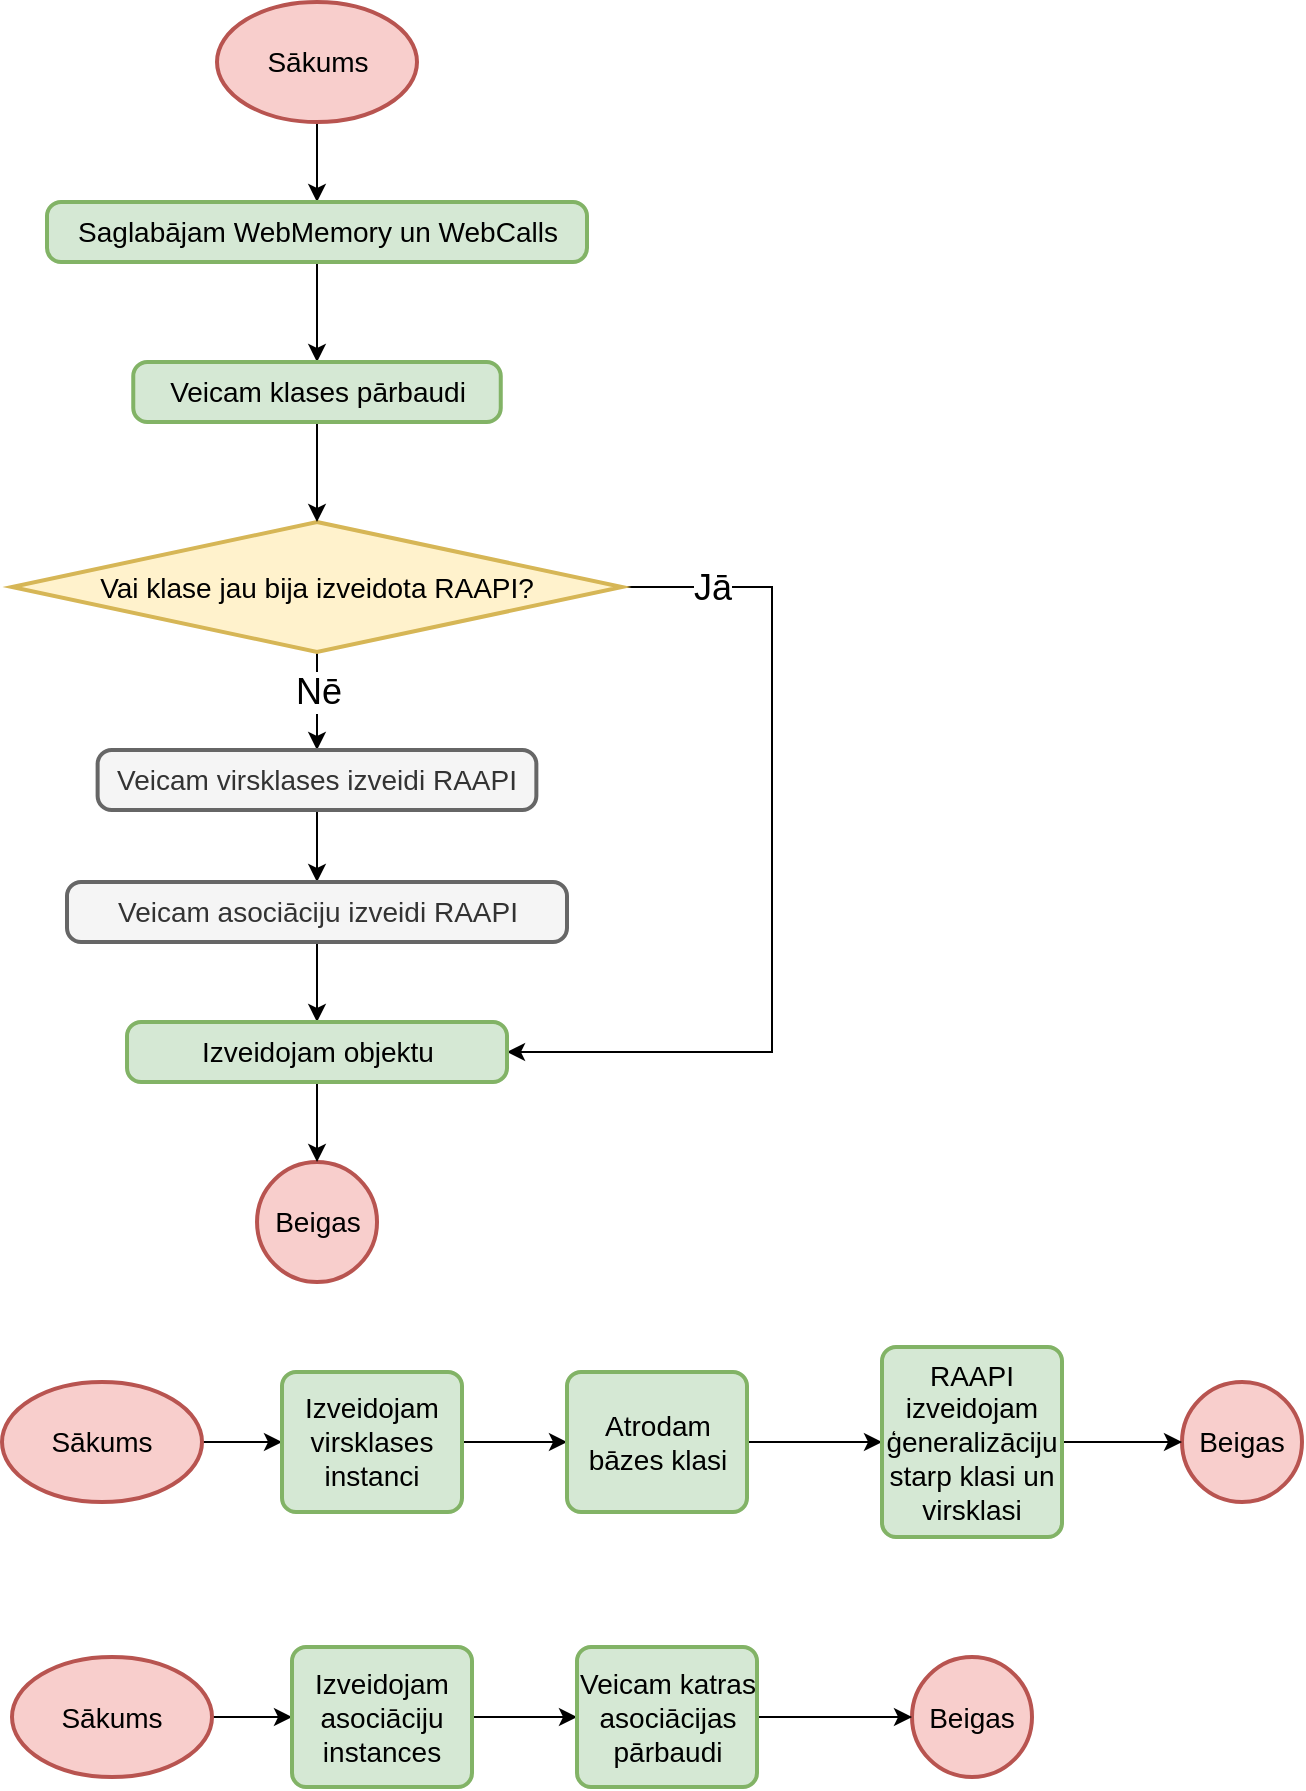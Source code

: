 <mxfile version="15.8.7" type="device" pages="6"><diagram id="ojDzJly2MeToIssAZcVj" name="Konstruktors"><mxGraphModel dx="-1978" dy="865" grid="1" gridSize="10" guides="1" tooltips="1" connect="1" arrows="1" fold="1" page="1" pageScale="1" pageWidth="850" pageHeight="1100" math="0" shadow="0"><root><mxCell id="NK3DrpZyxfYn20XN-Zot-0"/><mxCell id="NK3DrpZyxfYn20XN-Zot-1" parent="NK3DrpZyxfYn20XN-Zot-0"/><mxCell id="ex0f8vFmWcejfFVBCXvB-0" style="edgeStyle=orthogonalEdgeStyle;rounded=0;orthogonalLoop=1;jettySize=auto;html=1;entryX=0.5;entryY=0;entryDx=0;entryDy=0;" parent="NK3DrpZyxfYn20XN-Zot-1" source="ex0f8vFmWcejfFVBCXvB-1" target="ex0f8vFmWcejfFVBCXvB-3" edge="1"><mxGeometry relative="1" as="geometry"/></mxCell><mxCell id="ex0f8vFmWcejfFVBCXvB-1" value="Sākums" style="strokeWidth=2;html=1;shape=mxgraph.flowchart.start_1;whiteSpace=wrap;fontSize=14;fillColor=#f8cecc;strokeColor=#b85450;" parent="NK3DrpZyxfYn20XN-Zot-1" vertex="1"><mxGeometry x="3547.5" y="40" width="100" height="60" as="geometry"/></mxCell><mxCell id="ex0f8vFmWcejfFVBCXvB-2" style="edgeStyle=orthogonalEdgeStyle;rounded=0;orthogonalLoop=1;jettySize=auto;html=1;entryX=0.5;entryY=0;entryDx=0;entryDy=0;" parent="NK3DrpZyxfYn20XN-Zot-1" source="ex0f8vFmWcejfFVBCXvB-3" target="9iHbiEUubrZdW6a-UthN-0" edge="1"><mxGeometry relative="1" as="geometry"/></mxCell><mxCell id="ex0f8vFmWcejfFVBCXvB-3" value="Saglabājam WebMemory un WebCalls" style="rounded=1;whiteSpace=wrap;html=1;absoluteArcSize=1;arcSize=14;strokeWidth=2;fontSize=14;fillColor=#d5e8d4;strokeColor=#82b366;" parent="NK3DrpZyxfYn20XN-Zot-1" vertex="1"><mxGeometry x="3462.5" y="140" width="270" height="30" as="geometry"/></mxCell><mxCell id="ex0f8vFmWcejfFVBCXvB-4" style="edgeStyle=orthogonalEdgeStyle;rounded=0;orthogonalLoop=1;jettySize=auto;html=1;exitX=1;exitY=0.5;exitDx=0;exitDy=0;exitPerimeter=0;entryX=1;entryY=0.5;entryDx=0;entryDy=0;" parent="NK3DrpZyxfYn20XN-Zot-1" source="ex0f8vFmWcejfFVBCXvB-7" target="wya9XvSZ0RHF9805z3df-2" edge="1"><mxGeometry relative="1" as="geometry"><mxPoint x="3842.5" y="480" as="targetPoint"/><Array as="points"><mxPoint x="3825" y="333"/><mxPoint x="3825" y="565"/></Array></mxGeometry></mxCell><mxCell id="ex0f8vFmWcejfFVBCXvB-5" style="edgeStyle=orthogonalEdgeStyle;rounded=0;orthogonalLoop=1;jettySize=auto;html=1;entryX=0.5;entryY=0;entryDx=0;entryDy=0;" parent="NK3DrpZyxfYn20XN-Zot-1" source="ex0f8vFmWcejfFVBCXvB-7" target="x0yYpO4MyGoJ96yX3bCf-0" edge="1"><mxGeometry relative="1" as="geometry"><mxPoint x="3597.5" y="430" as="targetPoint"/></mxGeometry></mxCell><mxCell id="ex0f8vFmWcejfFVBCXvB-6" value="&lt;font style=&quot;font-size: 18px&quot;&gt;Nē&lt;/font&gt;" style="edgeLabel;html=1;align=center;verticalAlign=middle;resizable=0;points=[];" parent="ex0f8vFmWcejfFVBCXvB-5" vertex="1" connectable="0"><mxGeometry x="-0.307" y="-2" relative="1" as="geometry"><mxPoint x="2" y="3" as="offset"/></mxGeometry></mxCell><mxCell id="ex0f8vFmWcejfFVBCXvB-7" value="Vai klase jau bija izveidota RAAPI?" style="strokeWidth=2;html=1;shape=mxgraph.flowchart.decision;whiteSpace=wrap;fontSize=14;fillColor=#fff2cc;strokeColor=#d6b656;" parent="NK3DrpZyxfYn20XN-Zot-1" vertex="1"><mxGeometry x="3445" y="300" width="305" height="65" as="geometry"/></mxCell><mxCell id="ex0f8vFmWcejfFVBCXvB-12" style="edgeStyle=orthogonalEdgeStyle;rounded=0;orthogonalLoop=1;jettySize=auto;html=1;exitX=0.5;exitY=1;exitDx=0;exitDy=0;" parent="NK3DrpZyxfYn20XN-Zot-1" source="x0yYpO4MyGoJ96yX3bCf-1" target="wya9XvSZ0RHF9805z3df-2" edge="1"><mxGeometry relative="1" as="geometry"><mxPoint x="3597.5" y="510" as="sourcePoint"/><mxPoint x="3598" y="530" as="targetPoint"/></mxGeometry></mxCell><mxCell id="ex0f8vFmWcejfFVBCXvB-14" value="Beigas" style="strokeWidth=2;html=1;shape=mxgraph.flowchart.start_2;whiteSpace=wrap;fontSize=14;fillColor=#f8cecc;strokeColor=#b85450;" parent="NK3DrpZyxfYn20XN-Zot-1" vertex="1"><mxGeometry x="3567.51" y="620" width="60" height="60" as="geometry"/></mxCell><mxCell id="URu7pk4QSF0WVG2In0yx-1" value="&lt;font style=&quot;font-size: 18px&quot;&gt;Jā&lt;/font&gt;" style="edgeLabel;html=1;align=center;verticalAlign=middle;resizable=0;points=[];" parent="NK3DrpZyxfYn20XN-Zot-1" vertex="1" connectable="0"><mxGeometry x="3795" y="332.5" as="geometry"/></mxCell><mxCell id="9iHbiEUubrZdW6a-UthN-1" style="edgeStyle=orthogonalEdgeStyle;rounded=0;orthogonalLoop=1;jettySize=auto;html=1;entryX=0.5;entryY=0;entryDx=0;entryDy=0;entryPerimeter=0;" parent="NK3DrpZyxfYn20XN-Zot-1" source="9iHbiEUubrZdW6a-UthN-0" target="ex0f8vFmWcejfFVBCXvB-7" edge="1"><mxGeometry relative="1" as="geometry"/></mxCell><mxCell id="9iHbiEUubrZdW6a-UthN-0" value="Veicam klases pārbaudi" style="rounded=1;whiteSpace=wrap;html=1;absoluteArcSize=1;arcSize=14;strokeWidth=2;fontSize=14;fillColor=#d5e8d4;strokeColor=#82b366;" parent="NK3DrpZyxfYn20XN-Zot-1" vertex="1"><mxGeometry x="3505.63" y="220" width="183.75" height="30" as="geometry"/></mxCell><mxCell id="wya9XvSZ0RHF9805z3df-0" style="edgeStyle=orthogonalEdgeStyle;rounded=0;orthogonalLoop=1;jettySize=auto;html=1;fontSize=18;entryX=0.5;entryY=0;entryDx=0;entryDy=0;" edge="1" parent="NK3DrpZyxfYn20XN-Zot-1" source="x0yYpO4MyGoJ96yX3bCf-0" target="x0yYpO4MyGoJ96yX3bCf-1"><mxGeometry relative="1" as="geometry"><mxPoint x="3598" y="480" as="targetPoint"/></mxGeometry></mxCell><mxCell id="x0yYpO4MyGoJ96yX3bCf-0" value="Veicam virsklases izveidi RAAPI" style="rounded=1;whiteSpace=wrap;html=1;absoluteArcSize=1;arcSize=14;strokeWidth=2;fontSize=14;fillColor=#f5f5f5;strokeColor=#666666;fontColor=#333333;" vertex="1" parent="NK3DrpZyxfYn20XN-Zot-1"><mxGeometry x="3487.81" y="414" width="219.37" height="30" as="geometry"/></mxCell><mxCell id="x0yYpO4MyGoJ96yX3bCf-1" value="Veicam asociāciju izveidi RAAPI" style="rounded=1;whiteSpace=wrap;html=1;absoluteArcSize=1;arcSize=14;strokeWidth=2;fontSize=14;fillColor=#f5f5f5;strokeColor=#666666;fontColor=#333333;" vertex="1" parent="NK3DrpZyxfYn20XN-Zot-1"><mxGeometry x="3472.5" y="480" width="250" height="30" as="geometry"/></mxCell><mxCell id="wya9XvSZ0RHF9805z3df-3" style="edgeStyle=orthogonalEdgeStyle;rounded=0;orthogonalLoop=1;jettySize=auto;html=1;entryX=0.5;entryY=0;entryDx=0;entryDy=0;entryPerimeter=0;fontSize=18;" edge="1" parent="NK3DrpZyxfYn20XN-Zot-1" source="wya9XvSZ0RHF9805z3df-2" target="ex0f8vFmWcejfFVBCXvB-14"><mxGeometry relative="1" as="geometry"/></mxCell><mxCell id="wya9XvSZ0RHF9805z3df-2" value="Izveidojam objektu" style="rounded=1;whiteSpace=wrap;html=1;absoluteArcSize=1;arcSize=14;strokeWidth=2;fontSize=14;fillColor=#d5e8d4;strokeColor=#82b366;" vertex="1" parent="NK3DrpZyxfYn20XN-Zot-1"><mxGeometry x="3502.51" y="550" width="190" height="30" as="geometry"/></mxCell><mxCell id="wya9XvSZ0RHF9805z3df-7" style="edgeStyle=orthogonalEdgeStyle;rounded=0;orthogonalLoop=1;jettySize=auto;html=1;fontSize=18;" edge="1" parent="NK3DrpZyxfYn20XN-Zot-1" source="wya9XvSZ0RHF9805z3df-4" target="wya9XvSZ0RHF9805z3df-6"><mxGeometry relative="1" as="geometry"/></mxCell><mxCell id="wya9XvSZ0RHF9805z3df-4" value="Sākums" style="strokeWidth=2;html=1;shape=mxgraph.flowchart.start_1;whiteSpace=wrap;fontSize=14;fillColor=#f8cecc;strokeColor=#b85450;" vertex="1" parent="NK3DrpZyxfYn20XN-Zot-1"><mxGeometry x="3440" y="730" width="100" height="60" as="geometry"/></mxCell><mxCell id="wya9XvSZ0RHF9805z3df-5" value="Beigas" style="strokeWidth=2;html=1;shape=mxgraph.flowchart.start_2;whiteSpace=wrap;fontSize=14;fillColor=#f8cecc;strokeColor=#b85450;" vertex="1" parent="NK3DrpZyxfYn20XN-Zot-1"><mxGeometry x="4030" y="730" width="60" height="60" as="geometry"/></mxCell><mxCell id="wya9XvSZ0RHF9805z3df-9" style="edgeStyle=orthogonalEdgeStyle;rounded=0;orthogonalLoop=1;jettySize=auto;html=1;entryX=0;entryY=0.5;entryDx=0;entryDy=0;fontSize=18;" edge="1" parent="NK3DrpZyxfYn20XN-Zot-1" source="wya9XvSZ0RHF9805z3df-6" target="wya9XvSZ0RHF9805z3df-8"><mxGeometry relative="1" as="geometry"/></mxCell><mxCell id="wya9XvSZ0RHF9805z3df-6" value="Izveidojam virsklases instanci" style="rounded=1;whiteSpace=wrap;html=1;absoluteArcSize=1;arcSize=14;strokeWidth=2;fontSize=14;fillColor=#d5e8d4;strokeColor=#82b366;" vertex="1" parent="NK3DrpZyxfYn20XN-Zot-1"><mxGeometry x="3580" y="725" width="90" height="70" as="geometry"/></mxCell><mxCell id="wya9XvSZ0RHF9805z3df-11" style="edgeStyle=orthogonalEdgeStyle;rounded=0;orthogonalLoop=1;jettySize=auto;html=1;entryX=0;entryY=0.5;entryDx=0;entryDy=0;fontSize=18;" edge="1" parent="NK3DrpZyxfYn20XN-Zot-1" source="wya9XvSZ0RHF9805z3df-8" target="wya9XvSZ0RHF9805z3df-10"><mxGeometry relative="1" as="geometry"/></mxCell><mxCell id="wya9XvSZ0RHF9805z3df-8" value="Atrodam bāzes klasi" style="rounded=1;whiteSpace=wrap;html=1;absoluteArcSize=1;arcSize=14;strokeWidth=2;fontSize=14;fillColor=#d5e8d4;strokeColor=#82b366;" vertex="1" parent="NK3DrpZyxfYn20XN-Zot-1"><mxGeometry x="3722.5" y="725" width="90" height="70" as="geometry"/></mxCell><mxCell id="wya9XvSZ0RHF9805z3df-12" style="edgeStyle=orthogonalEdgeStyle;rounded=0;orthogonalLoop=1;jettySize=auto;html=1;entryX=0;entryY=0.5;entryDx=0;entryDy=0;entryPerimeter=0;fontSize=18;" edge="1" parent="NK3DrpZyxfYn20XN-Zot-1" source="wya9XvSZ0RHF9805z3df-10" target="wya9XvSZ0RHF9805z3df-5"><mxGeometry relative="1" as="geometry"/></mxCell><mxCell id="wya9XvSZ0RHF9805z3df-10" value="RAAPI izveidojam ģeneralizāciju starp klasi un virsklasi" style="rounded=1;whiteSpace=wrap;html=1;absoluteArcSize=1;arcSize=14;strokeWidth=2;fontSize=14;fillColor=#d5e8d4;strokeColor=#82b366;" vertex="1" parent="NK3DrpZyxfYn20XN-Zot-1"><mxGeometry x="3880" y="712.5" width="90" height="95" as="geometry"/></mxCell><mxCell id="wya9XvSZ0RHF9805z3df-13" style="edgeStyle=orthogonalEdgeStyle;rounded=0;orthogonalLoop=1;jettySize=auto;html=1;fontSize=18;" edge="1" parent="NK3DrpZyxfYn20XN-Zot-1" source="wya9XvSZ0RHF9805z3df-14" target="wya9XvSZ0RHF9805z3df-17"><mxGeometry relative="1" as="geometry"/></mxCell><mxCell id="wya9XvSZ0RHF9805z3df-14" value="Sākums" style="strokeWidth=2;html=1;shape=mxgraph.flowchart.start_1;whiteSpace=wrap;fontSize=14;fillColor=#f8cecc;strokeColor=#b85450;" vertex="1" parent="NK3DrpZyxfYn20XN-Zot-1"><mxGeometry x="3445" y="867.5" width="100" height="60" as="geometry"/></mxCell><mxCell id="wya9XvSZ0RHF9805z3df-15" value="Beigas" style="strokeWidth=2;html=1;shape=mxgraph.flowchart.start_2;whiteSpace=wrap;fontSize=14;fillColor=#f8cecc;strokeColor=#b85450;" vertex="1" parent="NK3DrpZyxfYn20XN-Zot-1"><mxGeometry x="3895" y="867.5" width="60" height="60" as="geometry"/></mxCell><mxCell id="wya9XvSZ0RHF9805z3df-16" style="edgeStyle=orthogonalEdgeStyle;rounded=0;orthogonalLoop=1;jettySize=auto;html=1;entryX=0;entryY=0.5;entryDx=0;entryDy=0;fontSize=18;" edge="1" parent="NK3DrpZyxfYn20XN-Zot-1" source="wya9XvSZ0RHF9805z3df-17" target="wya9XvSZ0RHF9805z3df-19"><mxGeometry relative="1" as="geometry"/></mxCell><mxCell id="wya9XvSZ0RHF9805z3df-17" value="Izveidojam asociāciju instances" style="rounded=1;whiteSpace=wrap;html=1;absoluteArcSize=1;arcSize=14;strokeWidth=2;fontSize=14;fillColor=#d5e8d4;strokeColor=#82b366;" vertex="1" parent="NK3DrpZyxfYn20XN-Zot-1"><mxGeometry x="3585" y="862.5" width="90" height="70" as="geometry"/></mxCell><mxCell id="wya9XvSZ0RHF9805z3df-18" style="edgeStyle=orthogonalEdgeStyle;rounded=0;orthogonalLoop=1;jettySize=auto;html=1;entryX=0;entryY=0.5;entryDx=0;entryDy=0;fontSize=18;entryPerimeter=0;" edge="1" parent="NK3DrpZyxfYn20XN-Zot-1" source="wya9XvSZ0RHF9805z3df-19" target="wya9XvSZ0RHF9805z3df-15"><mxGeometry relative="1" as="geometry"><mxPoint x="3885" y="897.5" as="targetPoint"/></mxGeometry></mxCell><mxCell id="wya9XvSZ0RHF9805z3df-19" value="Veicam katras asociācijas pārbaudi" style="rounded=1;whiteSpace=wrap;html=1;absoluteArcSize=1;arcSize=14;strokeWidth=2;fontSize=14;fillColor=#d5e8d4;strokeColor=#82b366;" vertex="1" parent="NK3DrpZyxfYn20XN-Zot-1"><mxGeometry x="3727.5" y="862.5" width="90" height="70" as="geometry"/></mxCell></root></mxGraphModel></diagram><diagram id="cwpFjacXJEgxrlHS4_kE" name="Klases Pārbaude"><mxGraphModel dx="-1128" dy="865" grid="1" gridSize="10" guides="1" tooltips="1" connect="1" arrows="1" fold="1" page="1" pageScale="1" pageWidth="850" pageHeight="1100" math="0" shadow="0"><root><mxCell id="Urj0Ai9J_HhFftsW-9Dv-0"/><mxCell id="Urj0Ai9J_HhFftsW-9Dv-1" parent="Urj0Ai9J_HhFftsW-9Dv-0"/><mxCell id="bFhishfUHFmBzLTiSbhg-0" style="edgeStyle=orthogonalEdgeStyle;rounded=0;orthogonalLoop=1;jettySize=auto;html=1;entryX=0.5;entryY=0;entryDx=0;entryDy=0;" parent="Urj0Ai9J_HhFftsW-9Dv-1" source="bFhishfUHFmBzLTiSbhg-1" target="bFhishfUHFmBzLTiSbhg-3" edge="1"><mxGeometry relative="1" as="geometry"/></mxCell><mxCell id="bFhishfUHFmBzLTiSbhg-1" value="Sākums" style="strokeWidth=2;html=1;shape=mxgraph.flowchart.start_1;whiteSpace=wrap;fontSize=14;fillColor=#f8cecc;strokeColor=#b85450;" parent="Urj0Ai9J_HhFftsW-9Dv-1" vertex="1"><mxGeometry x="2860" y="50" width="100" height="60" as="geometry"/></mxCell><mxCell id="bFhishfUHFmBzLTiSbhg-2" style="edgeStyle=orthogonalEdgeStyle;rounded=0;orthogonalLoop=1;jettySize=auto;html=1;" parent="Urj0Ai9J_HhFftsW-9Dv-1" source="bFhishfUHFmBzLTiSbhg-3" target="bFhishfUHFmBzLTiSbhg-8" edge="1"><mxGeometry relative="1" as="geometry"/></mxCell><mxCell id="bFhishfUHFmBzLTiSbhg-3" value="Atrod klasi pēc vārda" style="rounded=1;whiteSpace=wrap;html=1;absoluteArcSize=1;arcSize=14;strokeWidth=2;fontSize=14;fillColor=#d5e8d4;strokeColor=#82b366;" parent="Urj0Ai9J_HhFftsW-9Dv-1" vertex="1"><mxGeometry x="2825" y="145" width="170" height="30" as="geometry"/></mxCell><mxCell id="bFhishfUHFmBzLTiSbhg-4" style="edgeStyle=orthogonalEdgeStyle;rounded=0;orthogonalLoop=1;jettySize=auto;html=1;entryX=0.5;entryY=0;entryDx=0;entryDy=0;exitX=0;exitY=0.5;exitDx=0;exitDy=0;exitPerimeter=0;" parent="Urj0Ai9J_HhFftsW-9Dv-1" source="bFhishfUHFmBzLTiSbhg-8" target="Qu8R7NQMzP8_jiY98LU0-13" edge="1"><mxGeometry relative="1" as="geometry"><Array as="points"><mxPoint x="2650" y="246"/></Array></mxGeometry></mxCell><mxCell id="bFhishfUHFmBzLTiSbhg-5" value="&lt;font style=&quot;font-size: 18px&quot;&gt;Jā&lt;/font&gt;" style="edgeLabel;html=1;align=center;verticalAlign=middle;resizable=0;points=[];" parent="bFhishfUHFmBzLTiSbhg-4" vertex="1" connectable="0"><mxGeometry x="-0.3" y="-2" relative="1" as="geometry"><mxPoint x="2" y="4" as="offset"/></mxGeometry></mxCell><mxCell id="bFhishfUHFmBzLTiSbhg-6" style="edgeStyle=orthogonalEdgeStyle;rounded=0;orthogonalLoop=1;jettySize=auto;html=1;entryX=0.5;entryY=0;entryDx=0;entryDy=0;" parent="Urj0Ai9J_HhFftsW-9Dv-1" source="bFhishfUHFmBzLTiSbhg-8" target="bFhishfUHFmBzLTiSbhg-10" edge="1"><mxGeometry relative="1" as="geometry"/></mxCell><mxCell id="bFhishfUHFmBzLTiSbhg-7" value="&lt;font style=&quot;font-size: 18px&quot;&gt;Nē&lt;/font&gt;" style="edgeLabel;html=1;align=center;verticalAlign=middle;resizable=0;points=[];" parent="bFhishfUHFmBzLTiSbhg-6" vertex="1" connectable="0"><mxGeometry x="-0.201" y="2" relative="1" as="geometry"><mxPoint as="offset"/></mxGeometry></mxCell><mxCell id="bFhishfUHFmBzLTiSbhg-8" value="Vai klase ir atrastra?" style="strokeWidth=2;html=1;shape=mxgraph.flowchart.decision;whiteSpace=wrap;fontSize=14;fillColor=#fff2cc;strokeColor=#d6b656;" parent="Urj0Ai9J_HhFftsW-9Dv-1" vertex="1"><mxGeometry x="2805" y="218" width="210" height="55" as="geometry"/></mxCell><mxCell id="bFhishfUHFmBzLTiSbhg-9" style="edgeStyle=orthogonalEdgeStyle;rounded=0;orthogonalLoop=1;jettySize=auto;html=1;entryX=0.5;entryY=0;entryDx=0;entryDy=0;fontSize=18;exitX=0.5;exitY=1;exitDx=0;exitDy=0;entryPerimeter=0;" parent="Urj0Ai9J_HhFftsW-9Dv-1" source="bFhishfUHFmBzLTiSbhg-10" target="Qu8R7NQMzP8_jiY98LU0-0" edge="1"><mxGeometry relative="1" as="geometry"><mxPoint x="3015" y="355" as="targetPoint"/></mxGeometry></mxCell><mxCell id="bFhishfUHFmBzLTiSbhg-10" value="Izveido klasi" style="rounded=1;whiteSpace=wrap;html=1;absoluteArcSize=1;arcSize=14;strokeWidth=2;fontSize=14;fillColor=#d5e8d4;strokeColor=#82b366;" parent="Urj0Ai9J_HhFftsW-9Dv-1" vertex="1"><mxGeometry x="2860" y="320" width="100" height="30" as="geometry"/></mxCell><mxCell id="bFhishfUHFmBzLTiSbhg-27" value="Beigas" style="strokeWidth=2;html=1;shape=mxgraph.flowchart.start_2;whiteSpace=wrap;fontSize=14;fillColor=#f8cecc;strokeColor=#b85450;" parent="Urj0Ai9J_HhFftsW-9Dv-1" vertex="1"><mxGeometry x="2880" y="730" width="60" height="60" as="geometry"/></mxCell><mxCell id="Qu8R7NQMzP8_jiY98LU0-2" style="edgeStyle=orthogonalEdgeStyle;rounded=0;orthogonalLoop=1;jettySize=auto;html=1;entryX=0.5;entryY=0;entryDx=0;entryDy=0;" edge="1" parent="Urj0Ai9J_HhFftsW-9Dv-1" source="Qu8R7NQMzP8_jiY98LU0-0" target="Qu8R7NQMzP8_jiY98LU0-1"><mxGeometry relative="1" as="geometry"/></mxCell><mxCell id="Qu8R7NQMzP8_jiY98LU0-11" value="Nē" style="edgeLabel;html=1;align=center;verticalAlign=middle;resizable=0;points=[];fontSize=18;" vertex="1" connectable="0" parent="Qu8R7NQMzP8_jiY98LU0-2"><mxGeometry x="-0.363" y="1" relative="1" as="geometry"><mxPoint x="-1" y="3" as="offset"/></mxGeometry></mxCell><mxCell id="Qu8R7NQMzP8_jiY98LU0-6" style="edgeStyle=orthogonalEdgeStyle;rounded=0;orthogonalLoop=1;jettySize=auto;html=1;entryX=0.5;entryY=0;entryDx=0;entryDy=0;" edge="1" parent="Urj0Ai9J_HhFftsW-9Dv-1" source="Qu8R7NQMzP8_jiY98LU0-0" target="Qu8R7NQMzP8_jiY98LU0-15"><mxGeometry relative="1" as="geometry"><Array as="points"><mxPoint x="3100" y="418"/></Array></mxGeometry></mxCell><mxCell id="Qu8R7NQMzP8_jiY98LU0-0" value="Vai ir izskatīti visi klases atribūti?" style="strokeWidth=2;html=1;shape=mxgraph.flowchart.decision;whiteSpace=wrap;fontSize=14;fillColor=#fff2cc;strokeColor=#d6b656;" vertex="1" parent="Urj0Ai9J_HhFftsW-9Dv-1"><mxGeometry x="2805" y="390" width="210" height="55" as="geometry"/></mxCell><mxCell id="Qu8R7NQMzP8_jiY98LU0-4" style="edgeStyle=orthogonalEdgeStyle;rounded=0;orthogonalLoop=1;jettySize=auto;html=1;entryX=0.5;entryY=0;entryDx=0;entryDy=0;entryPerimeter=0;" edge="1" parent="Urj0Ai9J_HhFftsW-9Dv-1" source="Qu8R7NQMzP8_jiY98LU0-1" target="Qu8R7NQMzP8_jiY98LU0-3"><mxGeometry relative="1" as="geometry"/></mxCell><mxCell id="Qu8R7NQMzP8_jiY98LU0-1" value="Meklē atribūtu pēc vārda" style="rounded=1;whiteSpace=wrap;html=1;absoluteArcSize=1;arcSize=14;strokeWidth=2;fontSize=14;fillColor=#d5e8d4;strokeColor=#82b366;" vertex="1" parent="Urj0Ai9J_HhFftsW-9Dv-1"><mxGeometry x="2830" y="490" width="160" height="30" as="geometry"/></mxCell><mxCell id="Qu8R7NQMzP8_jiY98LU0-5" style="edgeStyle=orthogonalEdgeStyle;rounded=0;orthogonalLoop=1;jettySize=auto;html=1;entryX=0;entryY=0.5;entryDx=0;entryDy=0;entryPerimeter=0;" edge="1" parent="Urj0Ai9J_HhFftsW-9Dv-1" source="Qu8R7NQMzP8_jiY98LU0-3" target="Qu8R7NQMzP8_jiY98LU0-0"><mxGeometry relative="1" as="geometry"><Array as="points"><mxPoint x="2740" y="598"/><mxPoint x="2740" y="418"/></Array></mxGeometry></mxCell><mxCell id="Qu8R7NQMzP8_jiY98LU0-7" value="&lt;font style=&quot;font-size: 18px&quot;&gt;Jā&lt;/font&gt;" style="edgeLabel;html=1;align=center;verticalAlign=middle;resizable=0;points=[];" vertex="1" connectable="0" parent="Qu8R7NQMzP8_jiY98LU0-5"><mxGeometry x="-0.69" y="4" relative="1" as="geometry"><mxPoint x="13" y="-4" as="offset"/></mxGeometry></mxCell><mxCell id="Qu8R7NQMzP8_jiY98LU0-9" style="edgeStyle=orthogonalEdgeStyle;rounded=0;orthogonalLoop=1;jettySize=auto;html=1;fontSize=18;" edge="1" parent="Urj0Ai9J_HhFftsW-9Dv-1" source="Qu8R7NQMzP8_jiY98LU0-3" target="Qu8R7NQMzP8_jiY98LU0-8"><mxGeometry relative="1" as="geometry"><Array as="points"><mxPoint x="2910" y="650"/><mxPoint x="2910" y="650"/></Array></mxGeometry></mxCell><mxCell id="Qu8R7NQMzP8_jiY98LU0-12" value="Nē" style="edgeLabel;html=1;align=center;verticalAlign=middle;resizable=0;points=[];fontSize=18;" vertex="1" connectable="0" parent="Qu8R7NQMzP8_jiY98LU0-9"><mxGeometry x="-0.232" relative="1" as="geometry"><mxPoint as="offset"/></mxGeometry></mxCell><mxCell id="Qu8R7NQMzP8_jiY98LU0-3" value="Vai atribūts ir atrasts?" style="strokeWidth=2;html=1;shape=mxgraph.flowchart.decision;whiteSpace=wrap;fontSize=14;fillColor=#fff2cc;strokeColor=#d6b656;" vertex="1" parent="Urj0Ai9J_HhFftsW-9Dv-1"><mxGeometry x="2805" y="570" width="210" height="55" as="geometry"/></mxCell><mxCell id="Qu8R7NQMzP8_jiY98LU0-10" style="edgeStyle=orthogonalEdgeStyle;rounded=0;orthogonalLoop=1;jettySize=auto;html=1;entryX=0;entryY=0.5;entryDx=0;entryDy=0;entryPerimeter=0;fontSize=18;" edge="1" parent="Urj0Ai9J_HhFftsW-9Dv-1" source="Qu8R7NQMzP8_jiY98LU0-8" target="Qu8R7NQMzP8_jiY98LU0-0"><mxGeometry relative="1" as="geometry"><Array as="points"><mxPoint x="2740" y="685"/><mxPoint x="2740" y="418"/></Array></mxGeometry></mxCell><mxCell id="Qu8R7NQMzP8_jiY98LU0-8" value="Izveido atribūtu" style="rounded=1;whiteSpace=wrap;html=1;absoluteArcSize=1;arcSize=14;strokeWidth=2;fontSize=14;fillColor=#d5e8d4;strokeColor=#82b366;" vertex="1" parent="Urj0Ai9J_HhFftsW-9Dv-1"><mxGeometry x="2830" y="670" width="160" height="30" as="geometry"/></mxCell><mxCell id="Qu8R7NQMzP8_jiY98LU0-14" style="edgeStyle=orthogonalEdgeStyle;rounded=0;orthogonalLoop=1;jettySize=auto;html=1;entryX=0;entryY=0.5;entryDx=0;entryDy=0;entryPerimeter=0;fontSize=18;" edge="1" parent="Urj0Ai9J_HhFftsW-9Dv-1" source="Qu8R7NQMzP8_jiY98LU0-13" target="bFhishfUHFmBzLTiSbhg-27"><mxGeometry relative="1" as="geometry"><Array as="points"><mxPoint x="2650" y="760"/></Array></mxGeometry></mxCell><mxCell id="Qu8R7NQMzP8_jiY98LU0-13" value="Atgriež &lt;i&gt;true&lt;/i&gt;" style="rounded=1;whiteSpace=wrap;html=1;absoluteArcSize=1;arcSize=14;strokeWidth=2;fontSize=14;fillColor=#d5e8d4;strokeColor=#82b366;" vertex="1" parent="Urj0Ai9J_HhFftsW-9Dv-1"><mxGeometry x="2600" y="520" width="100" height="30" as="geometry"/></mxCell><mxCell id="Qu8R7NQMzP8_jiY98LU0-16" style="edgeStyle=orthogonalEdgeStyle;rounded=0;orthogonalLoop=1;jettySize=auto;html=1;entryX=1;entryY=0.5;entryDx=0;entryDy=0;entryPerimeter=0;fontSize=18;" edge="1" parent="Urj0Ai9J_HhFftsW-9Dv-1" source="Qu8R7NQMzP8_jiY98LU0-15" target="bFhishfUHFmBzLTiSbhg-27"><mxGeometry relative="1" as="geometry"><Array as="points"><mxPoint x="3100" y="760"/></Array></mxGeometry></mxCell><mxCell id="Qu8R7NQMzP8_jiY98LU0-15" value="Atgriež &lt;i&gt;false&lt;/i&gt;" style="rounded=1;whiteSpace=wrap;html=1;absoluteArcSize=1;arcSize=14;strokeWidth=2;fontSize=14;fillColor=#d5e8d4;strokeColor=#82b366;" vertex="1" parent="Urj0Ai9J_HhFftsW-9Dv-1"><mxGeometry x="3050" y="550" width="100" height="30" as="geometry"/></mxCell></root></mxGraphModel></diagram><diagram id="u8JytCoIG-hF53F7p7YP" name="Asociācijas pārbaude"><mxGraphModel dx="-1978" dy="865" grid="1" gridSize="10" guides="1" tooltips="1" connect="1" arrows="1" fold="1" page="1" pageScale="1" pageWidth="850" pageHeight="1100" math="0" shadow="0"><root><mxCell id="5m1KkFwMPUMXo5ou6TiZ-0"/><mxCell id="5m1KkFwMPUMXo5ou6TiZ-1" parent="5m1KkFwMPUMXo5ou6TiZ-0"/><mxCell id="tQmHuTD86V-jf6U_8rLZ-0" style="edgeStyle=orthogonalEdgeStyle;rounded=0;orthogonalLoop=1;jettySize=auto;html=1;fontSize=18;" parent="5m1KkFwMPUMXo5ou6TiZ-1" source="tQmHuTD86V-jf6U_8rLZ-1" target="2hIzyw9qexGCkpWaDa1i-29" edge="1"><mxGeometry relative="1" as="geometry"><mxPoint x="3675" y="140" as="targetPoint"/></mxGeometry></mxCell><mxCell id="tQmHuTD86V-jf6U_8rLZ-1" value="Sākums" style="strokeWidth=2;html=1;shape=mxgraph.flowchart.start_1;whiteSpace=wrap;fontSize=14;fillColor=#f8cecc;strokeColor=#b85450;" parent="5m1KkFwMPUMXo5ou6TiZ-1" vertex="1"><mxGeometry x="3625" y="40" width="100" height="60" as="geometry"/></mxCell><mxCell id="2hIzyw9qexGCkpWaDa1i-28" style="edgeStyle=orthogonalEdgeStyle;rounded=0;orthogonalLoop=1;jettySize=auto;html=1;entryX=0.5;entryY=0;entryDx=0;entryDy=0;fontSize=18;" parent="5m1KkFwMPUMXo5ou6TiZ-1" source="2hIzyw9qexGCkpWaDa1i-29" target="2hIzyw9qexGCkpWaDa1i-36" edge="1"><mxGeometry relative="1" as="geometry"><mxPoint x="3675" y="215" as="targetPoint"/></mxGeometry></mxCell><mxCell id="2hIzyw9qexGCkpWaDa1i-29" value="Atrod avotklasi pēc vārda" style="rounded=1;whiteSpace=wrap;html=1;absoluteArcSize=1;arcSize=14;strokeWidth=2;fontSize=14;fillColor=#d5e8d4;strokeColor=#82b366;" parent="5m1KkFwMPUMXo5ou6TiZ-1" vertex="1"><mxGeometry x="3590" y="140" width="170" height="25" as="geometry"/></mxCell><mxCell id="2hIzyw9qexGCkpWaDa1i-35" style="edgeStyle=orthogonalEdgeStyle;rounded=0;orthogonalLoop=1;jettySize=auto;html=1;entryX=0.5;entryY=0;entryDx=0;entryDy=0;fontSize=18;" parent="5m1KkFwMPUMXo5ou6TiZ-1" source="2hIzyw9qexGCkpWaDa1i-36" target="2hIzyw9qexGCkpWaDa1i-41" edge="1"><mxGeometry relative="1" as="geometry"><mxPoint x="3675" y="490" as="targetPoint"/></mxGeometry></mxCell><mxCell id="2hIzyw9qexGCkpWaDa1i-36" value="Atrod mērķklasi pēc vārda" style="rounded=1;whiteSpace=wrap;html=1;absoluteArcSize=1;arcSize=14;strokeWidth=2;fontSize=14;fillColor=#d5e8d4;strokeColor=#82b366;" parent="5m1KkFwMPUMXo5ou6TiZ-1" vertex="1"><mxGeometry x="3585" y="210" width="180" height="30" as="geometry"/></mxCell><mxCell id="2hIzyw9qexGCkpWaDa1i-40" style="edgeStyle=orthogonalEdgeStyle;rounded=0;orthogonalLoop=1;jettySize=auto;html=1;entryX=0.5;entryY=0;entryDx=0;entryDy=0;entryPerimeter=0;fontSize=18;" parent="5m1KkFwMPUMXo5ou6TiZ-1" source="2hIzyw9qexGCkpWaDa1i-41" target="2hIzyw9qexGCkpWaDa1i-45" edge="1"><mxGeometry relative="1" as="geometry"/></mxCell><mxCell id="2hIzyw9qexGCkpWaDa1i-41" value="Atrod asociācijas galapunktu pēc mērķa lomas vārda" style="rounded=1;whiteSpace=wrap;html=1;absoluteArcSize=1;arcSize=14;strokeWidth=2;fontSize=14;fillColor=#d5e8d4;strokeColor=#82b366;" parent="5m1KkFwMPUMXo5ou6TiZ-1" vertex="1"><mxGeometry x="3500" y="290" width="350" height="30" as="geometry"/></mxCell><mxCell id="2hIzyw9qexGCkpWaDa1i-43" value="" style="edgeStyle=orthogonalEdgeStyle;rounded=0;orthogonalLoop=1;jettySize=auto;html=1;fontSize=18;entryX=0.5;entryY=0;entryDx=0;entryDy=0;exitX=0.5;exitY=1;exitDx=0;exitDy=0;exitPerimeter=0;" parent="5m1KkFwMPUMXo5ou6TiZ-1" source="2hIzyw9qexGCkpWaDa1i-45" target="2hIzyw9qexGCkpWaDa1i-57" edge="1"><mxGeometry relative="1" as="geometry"/></mxCell><mxCell id="2hIzyw9qexGCkpWaDa1i-44" value="Nē" style="edgeLabel;html=1;align=center;verticalAlign=middle;resizable=0;points=[];fontSize=18;" parent="2hIzyw9qexGCkpWaDa1i-43" vertex="1" connectable="0"><mxGeometry x="-0.046" y="1" relative="1" as="geometry"><mxPoint as="offset"/></mxGeometry></mxCell><mxCell id="P0aJFA7B__FI-KEt09vr-0" style="edgeStyle=orthogonalEdgeStyle;rounded=0;orthogonalLoop=1;jettySize=auto;html=1;entryX=1;entryY=0.5;entryDx=0;entryDy=0;entryPerimeter=0;fontSize=18;" edge="1" parent="5m1KkFwMPUMXo5ou6TiZ-1" source="2hIzyw9qexGCkpWaDa1i-45" target="2hIzyw9qexGCkpWaDa1i-48"><mxGeometry relative="1" as="geometry"><Array as="points"><mxPoint x="3930" y="388"/><mxPoint x="3930" y="580"/></Array></mxGeometry></mxCell><mxCell id="P0aJFA7B__FI-KEt09vr-1" value="Jā" style="edgeLabel;html=1;align=center;verticalAlign=middle;resizable=0;points=[];fontSize=18;" vertex="1" connectable="0" parent="P0aJFA7B__FI-KEt09vr-0"><mxGeometry x="-0.629" y="2" relative="1" as="geometry"><mxPoint y="1" as="offset"/></mxGeometry></mxCell><mxCell id="2hIzyw9qexGCkpWaDa1i-45" value="Vai asociācijas galapunkts ir atrastrs?" style="strokeWidth=2;html=1;shape=mxgraph.flowchart.decision;whiteSpace=wrap;fontSize=14;fillColor=#fff2cc;strokeColor=#d6b656;" parent="5m1KkFwMPUMXo5ou6TiZ-1" vertex="1"><mxGeometry x="3540" y="360" width="270" height="55" as="geometry"/></mxCell><mxCell id="2hIzyw9qexGCkpWaDa1i-48" value="Beigas" style="strokeWidth=2;html=1;shape=mxgraph.flowchart.start_2;whiteSpace=wrap;fontSize=14;fillColor=#f8cecc;strokeColor=#b85450;" parent="5m1KkFwMPUMXo5ou6TiZ-1" vertex="1"><mxGeometry x="3645" y="550" width="60" height="60" as="geometry"/></mxCell><mxCell id="P0aJFA7B__FI-KEt09vr-2" style="edgeStyle=orthogonalEdgeStyle;rounded=0;orthogonalLoop=1;jettySize=auto;html=1;fontSize=18;" edge="1" parent="5m1KkFwMPUMXo5ou6TiZ-1" source="2hIzyw9qexGCkpWaDa1i-57" target="2hIzyw9qexGCkpWaDa1i-48"><mxGeometry relative="1" as="geometry"/></mxCell><mxCell id="2hIzyw9qexGCkpWaDa1i-57" value="Izveido asociācijas galapunktu" style="rounded=1;whiteSpace=wrap;html=1;absoluteArcSize=1;arcSize=14;strokeWidth=2;fontSize=14;fillColor=#d5e8d4;strokeColor=#82b366;" parent="5m1KkFwMPUMXo5ou6TiZ-1" vertex="1"><mxGeometry x="3565" y="480" width="220" height="30" as="geometry"/></mxCell></root></mxGraphModel></diagram><diagram id="NKuwwndzqBmb3_ZlCtot" name="Asociācijas iegūšana"><mxGraphModel dx="-2362" dy="649" grid="1" gridSize="10" guides="1" tooltips="1" connect="1" arrows="1" fold="1" page="1" pageScale="1" pageWidth="850" pageHeight="1100" math="0" shadow="0"><root><mxCell id="eAcKItLgcPeuRimhKKP--0"/><mxCell id="eAcKItLgcPeuRimhKKP--1" parent="eAcKItLgcPeuRimhKKP--0"/><mxCell id="qcemPTpyM0Lb2OSma7Jp-4" style="edgeStyle=orthogonalEdgeStyle;rounded=0;orthogonalLoop=1;jettySize=auto;html=1;entryX=0.5;entryY=0;entryDx=0;entryDy=0;fontSize=18;" parent="eAcKItLgcPeuRimhKKP--1" source="qcemPTpyM0Lb2OSma7Jp-5" target="qcemPTpyM0Lb2OSma7Jp-7" edge="1"><mxGeometry relative="1" as="geometry"/></mxCell><mxCell id="qcemPTpyM0Lb2OSma7Jp-5" value="Iegūstam sarakstu ar avotklases saistītajiem objektiem" style="rounded=1;whiteSpace=wrap;html=1;absoluteArcSize=1;arcSize=14;strokeWidth=2;fontSize=14;fillColor=#d5e8d4;strokeColor=#82b366;" parent="eAcKItLgcPeuRimhKKP--1" vertex="1"><mxGeometry x="3629.96" y="278" width="360" height="30" as="geometry"/></mxCell><mxCell id="qcemPTpyM0Lb2OSma7Jp-6" style="edgeStyle=orthogonalEdgeStyle;rounded=0;orthogonalLoop=1;jettySize=auto;html=1;entryX=0.5;entryY=0;entryDx=0;entryDy=0;entryPerimeter=0;fontSize=18;" parent="eAcKItLgcPeuRimhKKP--1" source="qcemPTpyM0Lb2OSma7Jp-7" target="qcemPTpyM0Lb2OSma7Jp-14" edge="1"><mxGeometry relative="1" as="geometry"/></mxCell><mxCell id="qcemPTpyM0Lb2OSma7Jp-7" value="Izveidojam tukstu sarakstu ar mērķklases objektiem" style="rounded=1;whiteSpace=wrap;html=1;absoluteArcSize=1;arcSize=14;strokeWidth=2;fontSize=14;fillColor=#d5e8d4;strokeColor=#82b366;" parent="eAcKItLgcPeuRimhKKP--1" vertex="1"><mxGeometry x="3644.96" y="350" width="330" height="30" as="geometry"/></mxCell><mxCell id="qcemPTpyM0Lb2OSma7Jp-8" style="edgeStyle=orthogonalEdgeStyle;rounded=0;orthogonalLoop=1;jettySize=auto;html=1;fontSize=18;exitX=0;exitY=0.5;exitDx=0;exitDy=0;" parent="eAcKItLgcPeuRimhKKP--1" source="qcemPTpyM0Lb2OSma7Jp-9" edge="1"><mxGeometry relative="1" as="geometry"><mxPoint x="3809.96" y="400" as="targetPoint"/><Array as="points"><mxPoint x="3569.96" y="550"/><mxPoint x="3569.96" y="400"/></Array></mxGeometry></mxCell><mxCell id="qcemPTpyM0Lb2OSma7Jp-9" value="Pievienojam mērķklases objektu saraakstā saistīto objektu" style="rounded=1;whiteSpace=wrap;html=1;absoluteArcSize=1;arcSize=14;strokeWidth=2;fontSize=14;fillColor=#d5e8d4;strokeColor=#82b366;" parent="eAcKItLgcPeuRimhKKP--1" vertex="1"><mxGeometry x="3619.96" y="535" width="380" height="30" as="geometry"/></mxCell><mxCell id="qcemPTpyM0Lb2OSma7Jp-10" style="edgeStyle=orthogonalEdgeStyle;rounded=0;orthogonalLoop=1;jettySize=auto;html=1;entryX=0.5;entryY=0;entryDx=0;entryDy=0;fontSize=18;" parent="eAcKItLgcPeuRimhKKP--1" source="qcemPTpyM0Lb2OSma7Jp-14" target="qcemPTpyM0Lb2OSma7Jp-9" edge="1"><mxGeometry relative="1" as="geometry"/></mxCell><mxCell id="qcemPTpyM0Lb2OSma7Jp-11" value="Nē" style="edgeLabel;html=1;align=center;verticalAlign=middle;resizable=0;points=[];fontSize=18;" parent="qcemPTpyM0Lb2OSma7Jp-10" vertex="1" connectable="0"><mxGeometry x="-0.696" y="1" relative="1" as="geometry"><mxPoint x="-1" y="14" as="offset"/></mxGeometry></mxCell><mxCell id="qcemPTpyM0Lb2OSma7Jp-12" style="edgeStyle=orthogonalEdgeStyle;rounded=0;orthogonalLoop=1;jettySize=auto;html=1;exitX=1;exitY=0.5;exitDx=0;exitDy=0;exitPerimeter=0;entryX=1;entryY=0.5;entryDx=0;entryDy=0;fontSize=18;" parent="eAcKItLgcPeuRimhKKP--1" source="qcemPTpyM0Lb2OSma7Jp-14" target="qcemPTpyM0Lb2OSma7Jp-16" edge="1"><mxGeometry relative="1" as="geometry"><Array as="points"><mxPoint x="4099.96" y="457"/><mxPoint x="4099.96" y="625"/></Array></mxGeometry></mxCell><mxCell id="qcemPTpyM0Lb2OSma7Jp-13" value="Jā" style="edgeLabel;html=1;align=center;verticalAlign=middle;resizable=0;points=[];fontSize=18;" parent="qcemPTpyM0Lb2OSma7Jp-12" vertex="1" connectable="0"><mxGeometry x="-0.189" y="5" relative="1" as="geometry"><mxPoint x="-5" y="23" as="offset"/></mxGeometry></mxCell><mxCell id="qcemPTpyM0Lb2OSma7Jp-14" value="Vai saistīto objektu saraksts ir izskatīts?" style="strokeWidth=2;html=1;shape=mxgraph.flowchart.decision;whiteSpace=wrap;fontSize=14;fillColor=#fff2cc;strokeColor=#d6b656;" parent="eAcKItLgcPeuRimhKKP--1" vertex="1"><mxGeometry x="3664.96" y="432" width="290" height="50" as="geometry"/></mxCell><mxCell id="qcemPTpyM0Lb2OSma7Jp-15" style="edgeStyle=orthogonalEdgeStyle;rounded=0;orthogonalLoop=1;jettySize=auto;html=1;entryX=0.5;entryY=0;entryDx=0;entryDy=0;entryPerimeter=0;fontSize=18;" parent="eAcKItLgcPeuRimhKKP--1" source="qcemPTpyM0Lb2OSma7Jp-16" target="qcemPTpyM0Lb2OSma7Jp-17" edge="1"><mxGeometry relative="1" as="geometry"/></mxCell><mxCell id="qcemPTpyM0Lb2OSma7Jp-16" value="Atgriež sarakstu ar mērķklases objektiem" style="rounded=1;whiteSpace=wrap;html=1;absoluteArcSize=1;arcSize=14;strokeWidth=2;fontSize=14;fillColor=#d5e8d4;strokeColor=#82b366;" parent="eAcKItLgcPeuRimhKKP--1" vertex="1"><mxGeometry x="3669.96" y="610" width="280" height="30" as="geometry"/></mxCell><mxCell id="qcemPTpyM0Lb2OSma7Jp-17" value="Beigas" style="strokeWidth=2;html=1;shape=mxgraph.flowchart.start_2;whiteSpace=wrap;fontSize=14;fillColor=#f8cecc;strokeColor=#b85450;" parent="eAcKItLgcPeuRimhKKP--1" vertex="1"><mxGeometry x="3779.96" y="685.5" width="60" height="60" as="geometry"/></mxCell><mxCell id="qrp1zg-kLVkt5iwmYbjB-0" value="Sākums" style="strokeWidth=2;html=1;shape=mxgraph.flowchart.start_1;whiteSpace=wrap;fontSize=14;fillColor=#f8cecc;strokeColor=#b85450;" vertex="1" parent="eAcKItLgcPeuRimhKKP--1"><mxGeometry x="3759.96" y="100" width="100" height="60" as="geometry"/></mxCell><mxCell id="qrp1zg-kLVkt5iwmYbjB-1" style="edgeStyle=orthogonalEdgeStyle;rounded=0;orthogonalLoop=1;jettySize=auto;html=1;entryX=0.5;entryY=0;entryDx=0;entryDy=0;fontSize=18;exitX=0.5;exitY=1;exitDx=0;exitDy=0;exitPerimeter=0;" edge="1" parent="eAcKItLgcPeuRimhKKP--1" source="qrp1zg-kLVkt5iwmYbjB-0" target="qrp1zg-kLVkt5iwmYbjB-2"><mxGeometry relative="1" as="geometry"><mxPoint x="3810" y="160" as="sourcePoint"/><mxPoint x="3809.96" y="198" as="targetPoint"/></mxGeometry></mxCell><mxCell id="qrp1zg-kLVkt5iwmYbjB-3" style="edgeStyle=orthogonalEdgeStyle;rounded=0;orthogonalLoop=1;jettySize=auto;html=1;" edge="1" parent="eAcKItLgcPeuRimhKKP--1" source="qrp1zg-kLVkt5iwmYbjB-2" target="qcemPTpyM0Lb2OSma7Jp-5"><mxGeometry relative="1" as="geometry"/></mxCell><mxCell id="qrp1zg-kLVkt5iwmYbjB-2" value="Iegūstam asociācijas galapunktu" style="rounded=1;whiteSpace=wrap;html=1;absoluteArcSize=1;arcSize=14;strokeWidth=2;fontSize=14;fillColor=#d5e8d4;strokeColor=#82b366;" vertex="1" parent="eAcKItLgcPeuRimhKKP--1"><mxGeometry x="3699.98" y="210" width="219.96" height="30" as="geometry"/></mxCell></root></mxGraphModel></diagram><diagram id="TM1t0saGEVBscQzT67Ru" name="Asociācijas uzstādīšana"><mxGraphModel dx="-1917" dy="927" grid="1" gridSize="10" guides="1" tooltips="1" connect="1" arrows="1" fold="1" page="1" pageScale="1" pageWidth="850" pageHeight="1100" math="0" shadow="0"><root><mxCell id="yMwhl5Yc5j5f3Q9oFtQa-0"/><mxCell id="yMwhl5Yc5j5f3Q9oFtQa-1" parent="yMwhl5Yc5j5f3Q9oFtQa-0"/><mxCell id="7mTP1ZE8hZjZlELa9dQK-0" style="edgeStyle=orthogonalEdgeStyle;rounded=0;orthogonalLoop=1;jettySize=auto;html=1;entryX=0.5;entryY=0;entryDx=0;entryDy=0;fontSize=18;" edge="1" parent="yMwhl5Yc5j5f3Q9oFtQa-1" source="7mTP1ZE8hZjZlELa9dQK-1" target="7mTP1ZE8hZjZlELa9dQK-3"><mxGeometry relative="1" as="geometry"/></mxCell><mxCell id="7mTP1ZE8hZjZlELa9dQK-1" value="Padodam sarakstu ar mērķklases objektiem" style="rounded=1;whiteSpace=wrap;html=1;absoluteArcSize=1;arcSize=14;strokeWidth=2;fontSize=14;fillColor=#d5e8d4;strokeColor=#82b366;" vertex="1" parent="yMwhl5Yc5j5f3Q9oFtQa-1"><mxGeometry x="3664.92" y="280" width="290.04" height="30" as="geometry"/></mxCell><mxCell id="7mTP1ZE8hZjZlELa9dQK-2" style="edgeStyle=orthogonalEdgeStyle;rounded=0;orthogonalLoop=1;jettySize=auto;html=1;entryX=0.5;entryY=0;entryDx=0;entryDy=0;entryPerimeter=0;fontSize=18;" edge="1" parent="yMwhl5Yc5j5f3Q9oFtQa-1" source="7mTP1ZE8hZjZlELa9dQK-3" target="7mTP1ZE8hZjZlELa9dQK-10"><mxGeometry relative="1" as="geometry"/></mxCell><mxCell id="7mTP1ZE8hZjZlELa9dQK-3" value="Izveidojam tukstu sarakstu ar saistītajiem objektiem" style="rounded=1;whiteSpace=wrap;html=1;absoluteArcSize=1;arcSize=14;strokeWidth=2;fontSize=14;fillColor=#d5e8d4;strokeColor=#82b366;" vertex="1" parent="yMwhl5Yc5j5f3Q9oFtQa-1"><mxGeometry x="3644.96" y="350" width="330" height="30" as="geometry"/></mxCell><mxCell id="7mTP1ZE8hZjZlELa9dQK-4" style="edgeStyle=orthogonalEdgeStyle;rounded=0;orthogonalLoop=1;jettySize=auto;html=1;fontSize=18;exitX=0;exitY=0.5;exitDx=0;exitDy=0;" edge="1" parent="yMwhl5Yc5j5f3Q9oFtQa-1" source="7mTP1ZE8hZjZlELa9dQK-5"><mxGeometry relative="1" as="geometry"><mxPoint x="3809.96" y="400" as="targetPoint"/><Array as="points"><mxPoint x="3569.96" y="550"/><mxPoint x="3569.96" y="400"/></Array></mxGeometry></mxCell><mxCell id="7mTP1ZE8hZjZlELa9dQK-5" value="Pievienojam saistīto objektu sarakstā mērķklases objektu" style="rounded=1;whiteSpace=wrap;html=1;absoluteArcSize=1;arcSize=14;strokeWidth=2;fontSize=14;fillColor=#d5e8d4;strokeColor=#82b366;" vertex="1" parent="yMwhl5Yc5j5f3Q9oFtQa-1"><mxGeometry x="3622.41" y="535" width="375.06" height="30" as="geometry"/></mxCell><mxCell id="7mTP1ZE8hZjZlELa9dQK-6" style="edgeStyle=orthogonalEdgeStyle;rounded=0;orthogonalLoop=1;jettySize=auto;html=1;entryX=0.5;entryY=0;entryDx=0;entryDy=0;fontSize=18;" edge="1" parent="yMwhl5Yc5j5f3Q9oFtQa-1" source="7mTP1ZE8hZjZlELa9dQK-10" target="7mTP1ZE8hZjZlELa9dQK-5"><mxGeometry relative="1" as="geometry"/></mxCell><mxCell id="7mTP1ZE8hZjZlELa9dQK-7" value="Nē" style="edgeLabel;html=1;align=center;verticalAlign=middle;resizable=0;points=[];fontSize=18;" vertex="1" connectable="0" parent="7mTP1ZE8hZjZlELa9dQK-6"><mxGeometry x="-0.696" y="1" relative="1" as="geometry"><mxPoint x="-1" y="14" as="offset"/></mxGeometry></mxCell><mxCell id="7mTP1ZE8hZjZlELa9dQK-8" style="edgeStyle=orthogonalEdgeStyle;rounded=0;orthogonalLoop=1;jettySize=auto;html=1;exitX=1;exitY=0.5;exitDx=0;exitDy=0;exitPerimeter=0;entryX=1;entryY=0.5;entryDx=0;entryDy=0;fontSize=18;" edge="1" parent="yMwhl5Yc5j5f3Q9oFtQa-1" source="7mTP1ZE8hZjZlELa9dQK-10" target="7mTP1ZE8hZjZlELa9dQK-12"><mxGeometry relative="1" as="geometry"><Array as="points"><mxPoint x="4099.96" y="457"/><mxPoint x="4099.96" y="625"/></Array></mxGeometry></mxCell><mxCell id="7mTP1ZE8hZjZlELa9dQK-9" value="Jā" style="edgeLabel;html=1;align=center;verticalAlign=middle;resizable=0;points=[];fontSize=18;" vertex="1" connectable="0" parent="7mTP1ZE8hZjZlELa9dQK-8"><mxGeometry x="-0.189" y="5" relative="1" as="geometry"><mxPoint x="-5" y="23" as="offset"/></mxGeometry></mxCell><mxCell id="7mTP1ZE8hZjZlELa9dQK-10" value="Vai mērķklases objektu saraksts ir izskatīts?" style="strokeWidth=2;html=1;shape=mxgraph.flowchart.decision;whiteSpace=wrap;fontSize=14;fillColor=#fff2cc;strokeColor=#d6b656;" vertex="1" parent="yMwhl5Yc5j5f3Q9oFtQa-1"><mxGeometry x="3664.96" y="432" width="290" height="50" as="geometry"/></mxCell><mxCell id="7mTP1ZE8hZjZlELa9dQK-11" style="edgeStyle=orthogonalEdgeStyle;rounded=0;orthogonalLoop=1;jettySize=auto;html=1;entryX=0.5;entryY=0;entryDx=0;entryDy=0;entryPerimeter=0;fontSize=18;" edge="1" parent="yMwhl5Yc5j5f3Q9oFtQa-1" source="7mTP1ZE8hZjZlELa9dQK-12" target="7mTP1ZE8hZjZlELa9dQK-13"><mxGeometry relative="1" as="geometry"/></mxCell><mxCell id="7mTP1ZE8hZjZlELa9dQK-12" value="Ieks RAAPI atjaunojam saistīto objektu sarakstu" style="rounded=1;whiteSpace=wrap;html=1;absoluteArcSize=1;arcSize=14;strokeWidth=2;fontSize=14;fillColor=#d5e8d4;strokeColor=#82b366;" vertex="1" parent="yMwhl5Yc5j5f3Q9oFtQa-1"><mxGeometry x="3649.96" y="610" width="319.96" height="30" as="geometry"/></mxCell><mxCell id="7mTP1ZE8hZjZlELa9dQK-13" value="Beigas" style="strokeWidth=2;html=1;shape=mxgraph.flowchart.start_2;whiteSpace=wrap;fontSize=14;fillColor=#f8cecc;strokeColor=#b85450;" vertex="1" parent="yMwhl5Yc5j5f3Q9oFtQa-1"><mxGeometry x="3779.96" y="685.5" width="60" height="60" as="geometry"/></mxCell><mxCell id="7mTP1ZE8hZjZlELa9dQK-14" value="Sākums" style="strokeWidth=2;html=1;shape=mxgraph.flowchart.start_1;whiteSpace=wrap;fontSize=14;fillColor=#f8cecc;strokeColor=#b85450;" vertex="1" parent="yMwhl5Yc5j5f3Q9oFtQa-1"><mxGeometry x="3759.96" y="100" width="100" height="60" as="geometry"/></mxCell><mxCell id="7mTP1ZE8hZjZlELa9dQK-15" style="edgeStyle=orthogonalEdgeStyle;rounded=0;orthogonalLoop=1;jettySize=auto;html=1;entryX=0.5;entryY=0;entryDx=0;entryDy=0;fontSize=18;exitX=0.5;exitY=1;exitDx=0;exitDy=0;exitPerimeter=0;" edge="1" parent="yMwhl5Yc5j5f3Q9oFtQa-1" source="7mTP1ZE8hZjZlELa9dQK-14" target="7mTP1ZE8hZjZlELa9dQK-17"><mxGeometry relative="1" as="geometry"><mxPoint x="3810" y="160" as="sourcePoint"/><mxPoint x="3809.96" y="198" as="targetPoint"/></mxGeometry></mxCell><mxCell id="7mTP1ZE8hZjZlELa9dQK-16" style="edgeStyle=orthogonalEdgeStyle;rounded=0;orthogonalLoop=1;jettySize=auto;html=1;" edge="1" parent="yMwhl5Yc5j5f3Q9oFtQa-1" source="7mTP1ZE8hZjZlELa9dQK-17" target="7mTP1ZE8hZjZlELa9dQK-1"><mxGeometry relative="1" as="geometry"/></mxCell><mxCell id="7mTP1ZE8hZjZlELa9dQK-17" value="Iegūstam asociācijas galapunktu" style="rounded=1;whiteSpace=wrap;html=1;absoluteArcSize=1;arcSize=14;strokeWidth=2;fontSize=14;fillColor=#d5e8d4;strokeColor=#82b366;" vertex="1" parent="yMwhl5Yc5j5f3Q9oFtQa-1"><mxGeometry x="3699.98" y="210" width="219.96" height="30" as="geometry"/></mxCell></root></mxGraphModel></diagram><diagram id="7184PFlI9xd73d-IkcdI" name="Metodes izsaukšana"><mxGraphModel dx="-3362" dy="649" grid="1" gridSize="10" guides="1" tooltips="1" connect="1" arrows="1" fold="1" page="1" pageScale="1" pageWidth="1100" pageHeight="850" math="0" shadow="0"><root><mxCell id="0"/><mxCell id="1" parent="0"/><mxCell id="YiFRrI8S0NT_EX-qRkAR-113" style="edgeStyle=orthogonalEdgeStyle;rounded=0;orthogonalLoop=1;jettySize=auto;html=1;entryX=0.5;entryY=0;entryDx=0;entryDy=0;fontSize=18;" parent="1" source="YiFRrI8S0NT_EX-qRkAR-114" target="YiFRrI8S0NT_EX-qRkAR-116" edge="1"><mxGeometry relative="1" as="geometry"/></mxCell><mxCell id="YiFRrI8S0NT_EX-qRkAR-114" value="Sākums" style="strokeWidth=2;html=1;shape=mxgraph.flowchart.start_1;whiteSpace=wrap;fontSize=14;fillColor=#f8cecc;strokeColor=#b85450;" parent="1" vertex="1"><mxGeometry x="4825" y="90" width="100" height="60" as="geometry"/></mxCell><mxCell id="YiFRrI8S0NT_EX-qRkAR-115" style="edgeStyle=orthogonalEdgeStyle;rounded=0;orthogonalLoop=1;jettySize=auto;html=1;fontSize=18;" parent="1" source="YiFRrI8S0NT_EX-qRkAR-116" target="YiFRrI8S0NT_EX-qRkAR-118" edge="1"><mxGeometry relative="1" as="geometry"/></mxCell><mxCell id="YiFRrI8S0NT_EX-qRkAR-116" value="Izveidojam simbolu virkni ar argumentiem (JSON)" style="rounded=1;whiteSpace=wrap;html=1;absoluteArcSize=1;arcSize=14;strokeWidth=2;fontSize=14;fillColor=#d5e8d4;strokeColor=#82b366;" parent="1" vertex="1"><mxGeometry x="4710" y="183" width="330" height="40" as="geometry"/></mxCell><mxCell id="YiFRrI8S0NT_EX-qRkAR-117" style="edgeStyle=orthogonalEdgeStyle;rounded=0;orthogonalLoop=1;jettySize=auto;html=1;entryX=0.5;entryY=0;entryDx=0;entryDy=0;fontSize=18;" parent="1" source="YiFRrI8S0NT_EX-qRkAR-118" target="YiFRrI8S0NT_EX-qRkAR-120" edge="1"><mxGeometry relative="1" as="geometry"/></mxCell><mxCell id="YiFRrI8S0NT_EX-qRkAR-118" value="Izsaucam funkciju un iegūstam tās rezultātu" style="rounded=1;whiteSpace=wrap;html=1;absoluteArcSize=1;arcSize=14;strokeWidth=2;fontSize=14;fillColor=#d5e8d4;strokeColor=#82b366;" parent="1" vertex="1"><mxGeometry x="4725" y="265" width="300" height="40" as="geometry"/></mxCell><mxCell id="YiFRrI8S0NT_EX-qRkAR-119" style="edgeStyle=orthogonalEdgeStyle;rounded=0;orthogonalLoop=1;jettySize=auto;html=1;entryX=0.5;entryY=0;entryDx=0;entryDy=0;entryPerimeter=0;fontSize=18;" parent="1" source="YiFRrI8S0NT_EX-qRkAR-120" target="YiFRrI8S0NT_EX-qRkAR-125" edge="1"><mxGeometry relative="1" as="geometry"/></mxCell><mxCell id="YiFRrI8S0NT_EX-qRkAR-120" value="Rezultātu parsējam kā JSON dokumentu" style="rounded=1;whiteSpace=wrap;html=1;absoluteArcSize=1;arcSize=14;strokeWidth=2;fontSize=14;fillColor=#d5e8d4;strokeColor=#82b366;" parent="1" vertex="1"><mxGeometry x="4735" y="345" width="280" height="35" as="geometry"/></mxCell><mxCell id="YiFRrI8S0NT_EX-qRkAR-121" style="edgeStyle=orthogonalEdgeStyle;rounded=0;orthogonalLoop=1;jettySize=auto;html=1;fontSize=18;" parent="1" source="YiFRrI8S0NT_EX-qRkAR-125" target="YiFRrI8S0NT_EX-qRkAR-127" edge="1"><mxGeometry relative="1" as="geometry"/></mxCell><mxCell id="YiFRrI8S0NT_EX-qRkAR-122" value="Nē" style="edgeLabel;html=1;align=center;verticalAlign=middle;resizable=0;points=[];fontSize=18;" parent="YiFRrI8S0NT_EX-qRkAR-121" vertex="1" connectable="0"><mxGeometry x="-0.273" y="1" relative="1" as="geometry"><mxPoint x="-1" y="6" as="offset"/></mxGeometry></mxCell><mxCell id="YiFRrI8S0NT_EX-qRkAR-123" style="edgeStyle=orthogonalEdgeStyle;rounded=0;orthogonalLoop=1;jettySize=auto;html=1;entryX=0.5;entryY=0;entryDx=0;entryDy=0;fontSize=18;" parent="1" source="YiFRrI8S0NT_EX-qRkAR-125" target="YiFRrI8S0NT_EX-qRkAR-129" edge="1"><mxGeometry relative="1" as="geometry"/></mxCell><mxCell id="YiFRrI8S0NT_EX-qRkAR-124" value="Jā" style="edgeLabel;html=1;align=center;verticalAlign=middle;resizable=0;points=[];fontSize=18;" parent="YiFRrI8S0NT_EX-qRkAR-123" vertex="1" connectable="0"><mxGeometry x="-0.147" y="-2" relative="1" as="geometry"><mxPoint x="1" as="offset"/></mxGeometry></mxCell><mxCell id="YiFRrI8S0NT_EX-qRkAR-125" value="Vai funkcijas izsaukšanas rezultāts ir kļūda?" style="strokeWidth=2;html=1;shape=mxgraph.flowchart.decision;whiteSpace=wrap;fontSize=14;fillColor=#fff2cc;strokeColor=#d6b656;" parent="1" vertex="1"><mxGeometry x="4722.5" y="430" width="305" height="50" as="geometry"/></mxCell><mxCell id="YiFRrI8S0NT_EX-qRkAR-126" style="edgeStyle=orthogonalEdgeStyle;rounded=0;orthogonalLoop=1;jettySize=auto;html=1;entryX=0.5;entryY=0;entryDx=0;entryDy=0;entryPerimeter=0;fontSize=18;" parent="1" source="YiFRrI8S0NT_EX-qRkAR-127" target="YiFRrI8S0NT_EX-qRkAR-130" edge="1"><mxGeometry relative="1" as="geometry"/></mxCell><mxCell id="YiFRrI8S0NT_EX-qRkAR-127" value="Atgriežam funkcijas rezultātu" style="rounded=1;whiteSpace=wrap;html=1;absoluteArcSize=1;arcSize=14;strokeWidth=2;fontSize=14;fillColor=#d5e8d4;strokeColor=#82b366;" parent="1" vertex="1"><mxGeometry x="4775" y="545" width="200" height="35" as="geometry"/></mxCell><mxCell id="YiFRrI8S0NT_EX-qRkAR-128" style="edgeStyle=orthogonalEdgeStyle;rounded=0;orthogonalLoop=1;jettySize=auto;html=1;entryX=1;entryY=0.5;entryDx=0;entryDy=0;fontSize=18;exitX=0.5;exitY=1;exitDx=0;exitDy=0;entryPerimeter=0;" parent="1" source="YiFRrI8S0NT_EX-qRkAR-129" target="YiFRrI8S0NT_EX-qRkAR-130" edge="1"><mxGeometry relative="1" as="geometry"/></mxCell><mxCell id="YiFRrI8S0NT_EX-qRkAR-129" value="Kļūda" style="rounded=1;whiteSpace=wrap;html=1;absoluteArcSize=1;arcSize=14;strokeWidth=2;fontSize=14;fillColor=#d5e8d4;strokeColor=#82b366;" parent="1" vertex="1"><mxGeometry x="5085" y="495" width="70" height="30" as="geometry"/></mxCell><mxCell id="YiFRrI8S0NT_EX-qRkAR-130" value="Beigas" style="strokeWidth=2;html=1;shape=mxgraph.flowchart.start_2;whiteSpace=wrap;fontSize=14;fillColor=#f8cecc;strokeColor=#b85450;" parent="1" vertex="1"><mxGeometry x="4845" y="630.5" width="60" height="60" as="geometry"/></mxCell></root></mxGraphModel></diagram></mxfile>